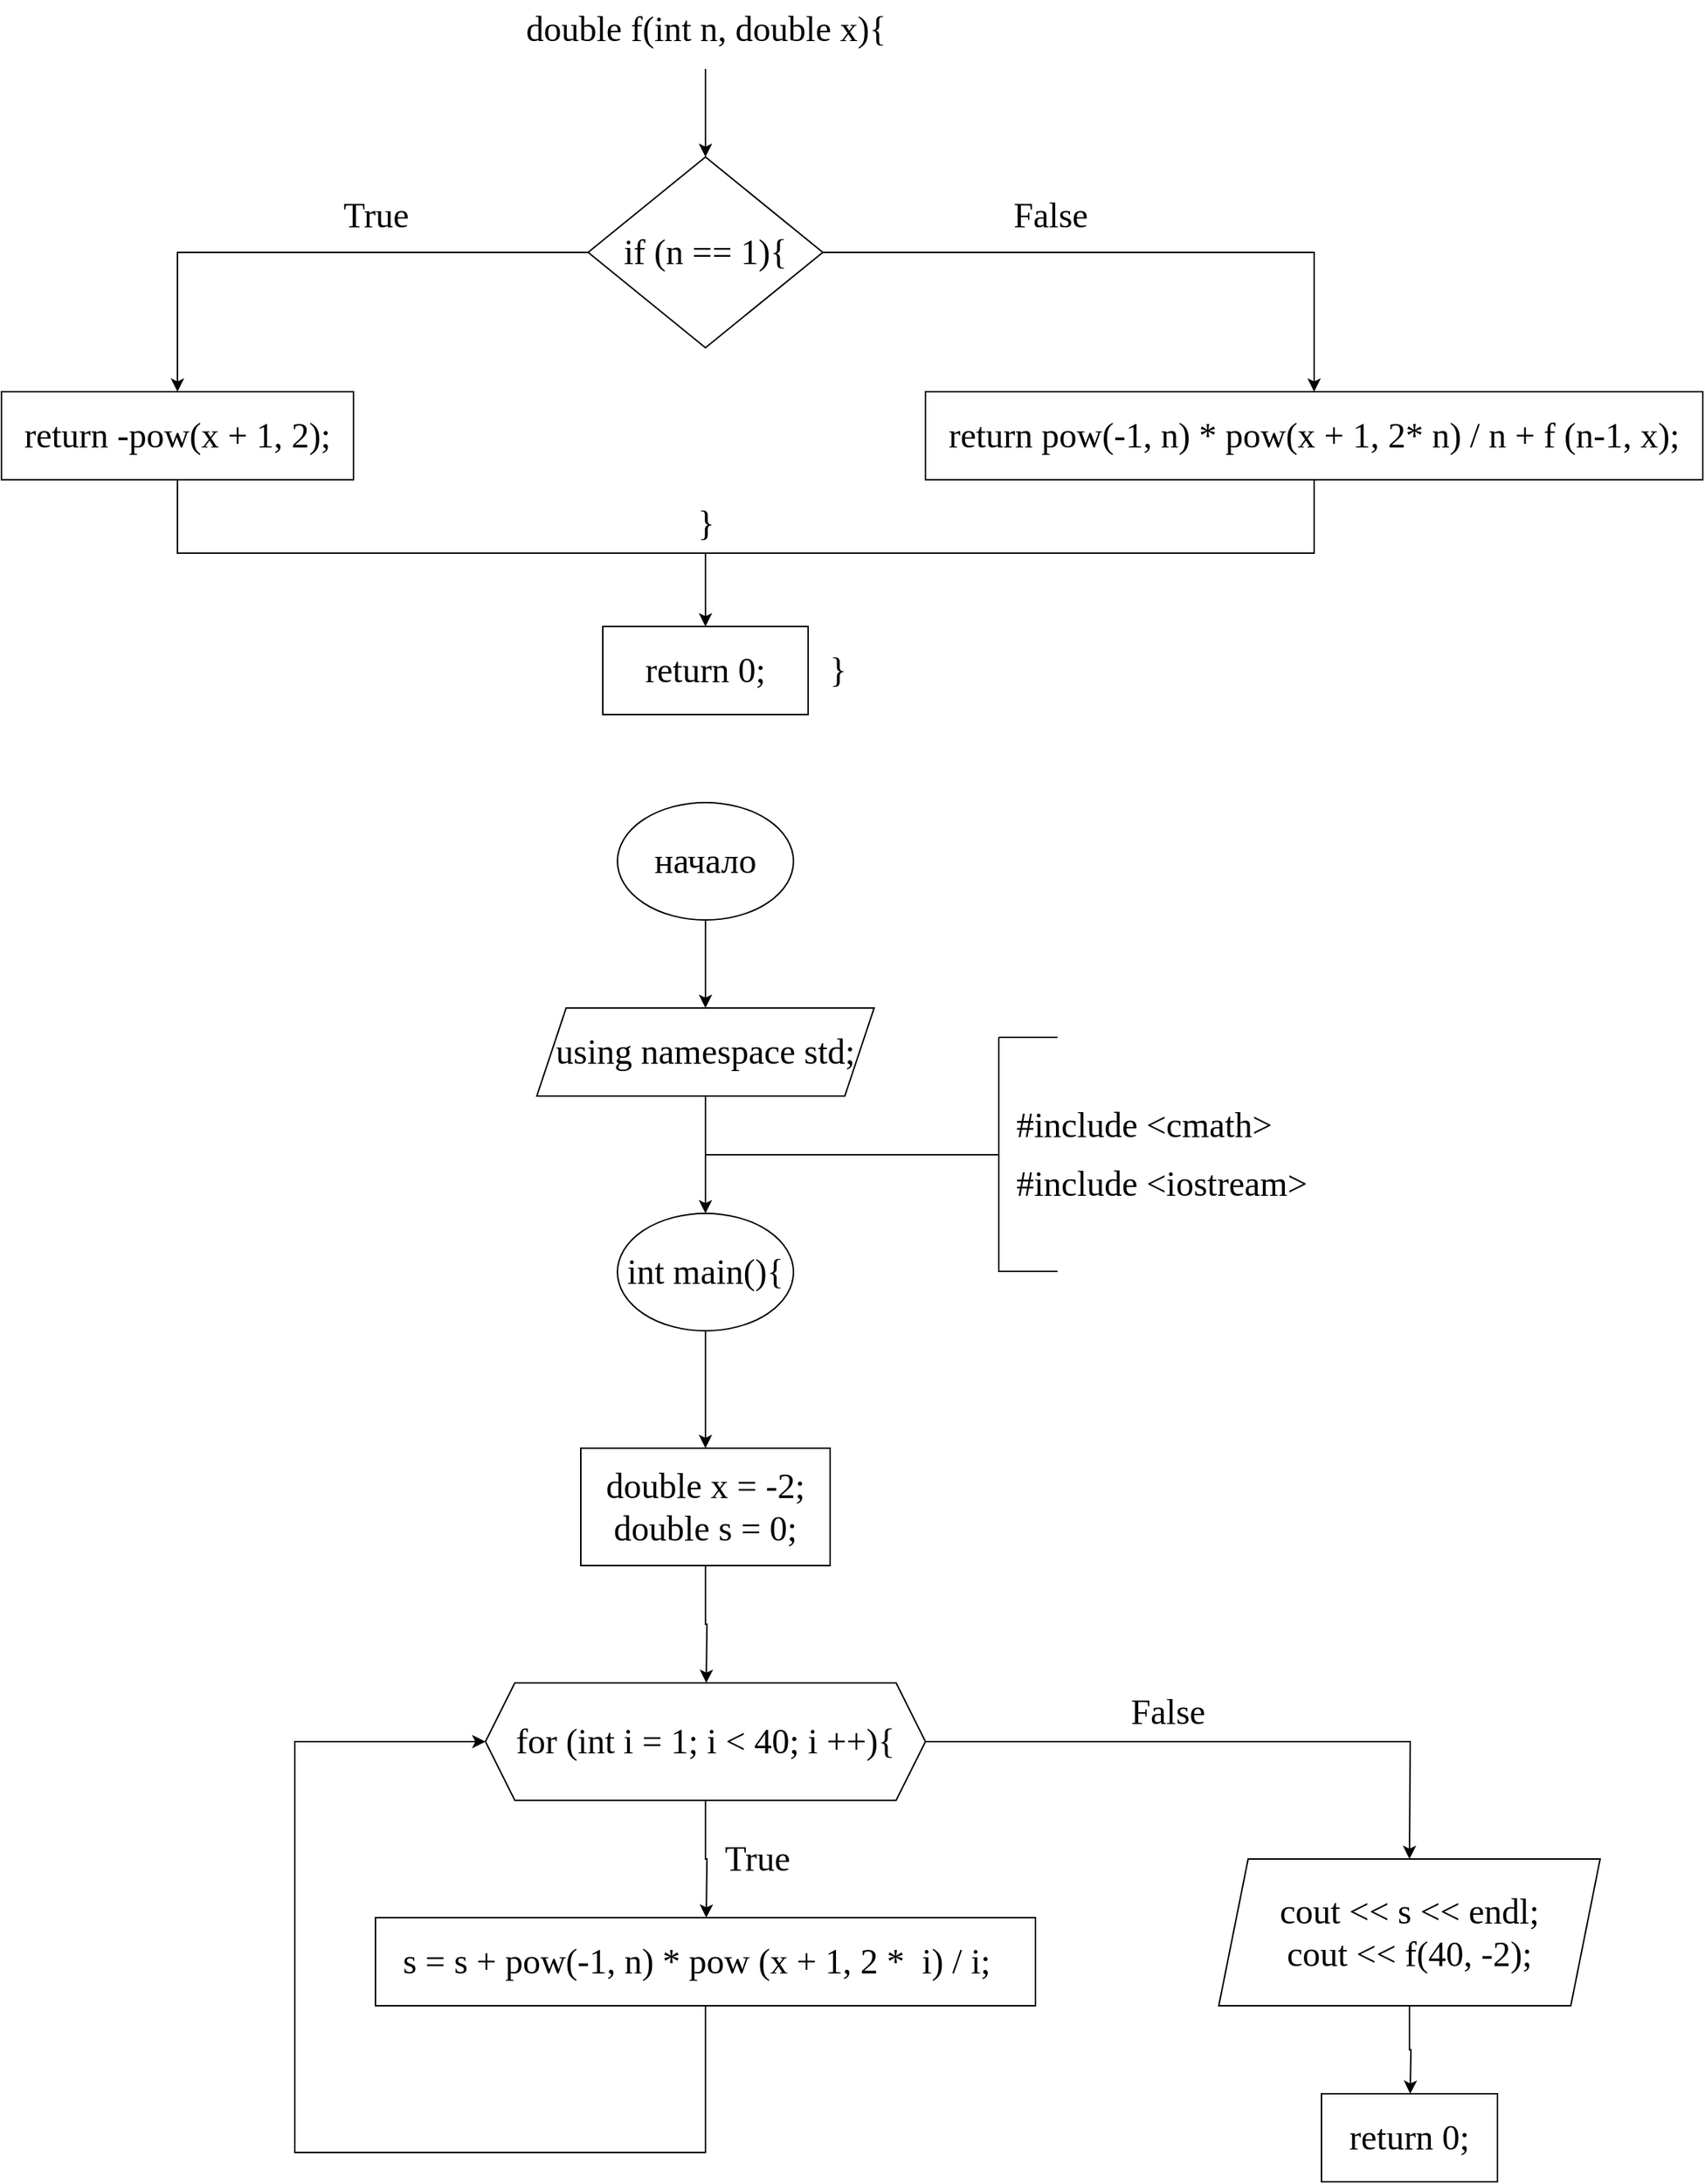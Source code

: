 <mxfile version="22.1.2" type="device">
  <diagram name="Страница — 1" id="86XmZv4FWtHFdLMMcdQ8">
    <mxGraphModel dx="2711" dy="2285" grid="1" gridSize="10" guides="1" tooltips="1" connect="1" arrows="1" fold="1" page="1" pageScale="1" pageWidth="827" pageHeight="1169" math="0" shadow="0">
      <root>
        <mxCell id="0" />
        <mxCell id="1" parent="0" />
        <mxCell id="Q5rB1tESBIPk-VAxrJTf-2" style="edgeStyle=orthogonalEdgeStyle;rounded=0;orthogonalLoop=1;jettySize=auto;html=1;exitX=0.5;exitY=1;exitDx=0;exitDy=0;" edge="1" parent="1" source="Q5rB1tESBIPk-VAxrJTf-1">
          <mxGeometry relative="1" as="geometry">
            <mxPoint x="320" y="180" as="targetPoint" />
          </mxGeometry>
        </mxCell>
        <mxCell id="Q5rB1tESBIPk-VAxrJTf-1" value="начало" style="ellipse;whiteSpace=wrap;html=1;fontFamily=Times New Roman;fontSize=24;" vertex="1" parent="1">
          <mxGeometry x="260" y="40" width="120" height="80" as="geometry" />
        </mxCell>
        <mxCell id="Q5rB1tESBIPk-VAxrJTf-5" style="edgeStyle=orthogonalEdgeStyle;rounded=0;orthogonalLoop=1;jettySize=auto;html=1;exitX=0.5;exitY=1;exitDx=0;exitDy=0;fontFamily=Times New Roman;fontSize=24;fontColor=default;" edge="1" parent="1" source="Q5rB1tESBIPk-VAxrJTf-4">
          <mxGeometry relative="1" as="geometry">
            <mxPoint x="320" y="320" as="targetPoint" />
          </mxGeometry>
        </mxCell>
        <mxCell id="Q5rB1tESBIPk-VAxrJTf-4" value="using namespace std;" style="shape=parallelogram;perimeter=parallelogramPerimeter;whiteSpace=wrap;html=1;fixedSize=1;strokeColor=default;align=center;verticalAlign=middle;fontFamily=Times New Roman;fontSize=24;fontColor=default;fillColor=default;" vertex="1" parent="1">
          <mxGeometry x="205" y="180" width="230" height="60" as="geometry" />
        </mxCell>
        <mxCell id="Q5rB1tESBIPk-VAxrJTf-14" style="edgeStyle=orthogonalEdgeStyle;rounded=0;orthogonalLoop=1;jettySize=auto;html=1;exitX=0.5;exitY=1;exitDx=0;exitDy=0;fontFamily=Times New Roman;fontSize=24;fontColor=default;" edge="1" parent="1" source="Q5rB1tESBIPk-VAxrJTf-6">
          <mxGeometry relative="1" as="geometry">
            <mxPoint x="320" y="480" as="targetPoint" />
          </mxGeometry>
        </mxCell>
        <mxCell id="Q5rB1tESBIPk-VAxrJTf-6" value="int main(){" style="ellipse;whiteSpace=wrap;html=1;fontFamily=Times New Roman;fontSize=24;" vertex="1" parent="1">
          <mxGeometry x="260" y="320" width="120" height="80" as="geometry" />
        </mxCell>
        <mxCell id="Q5rB1tESBIPk-VAxrJTf-8" value="" style="endArrow=none;html=1;rounded=0;fontFamily=Times New Roman;fontSize=24;fontColor=default;" edge="1" parent="1">
          <mxGeometry width="50" height="50" relative="1" as="geometry">
            <mxPoint x="320" y="280" as="sourcePoint" />
            <mxPoint x="520" y="280" as="targetPoint" />
          </mxGeometry>
        </mxCell>
        <mxCell id="Q5rB1tESBIPk-VAxrJTf-9" value="" style="endArrow=none;html=1;rounded=0;fontFamily=Times New Roman;fontSize=24;fontColor=default;" edge="1" parent="1">
          <mxGeometry width="50" height="50" relative="1" as="geometry">
            <mxPoint x="520" y="360" as="sourcePoint" />
            <mxPoint x="520" y="200" as="targetPoint" />
          </mxGeometry>
        </mxCell>
        <mxCell id="Q5rB1tESBIPk-VAxrJTf-10" value="" style="endArrow=none;html=1;rounded=0;fontFamily=Times New Roman;fontSize=24;fontColor=default;" edge="1" parent="1">
          <mxGeometry width="50" height="50" relative="1" as="geometry">
            <mxPoint x="520" y="200" as="sourcePoint" />
            <mxPoint x="560" y="200" as="targetPoint" />
          </mxGeometry>
        </mxCell>
        <mxCell id="Q5rB1tESBIPk-VAxrJTf-11" value="" style="endArrow=none;html=1;rounded=0;fontFamily=Times New Roman;fontSize=24;fontColor=default;" edge="1" parent="1">
          <mxGeometry width="50" height="50" relative="1" as="geometry">
            <mxPoint x="520" y="359.5" as="sourcePoint" />
            <mxPoint x="560" y="359.5" as="targetPoint" />
          </mxGeometry>
        </mxCell>
        <mxCell id="Q5rB1tESBIPk-VAxrJTf-12" value="#include &amp;lt;cmath&amp;gt;" style="text;html=1;align=left;verticalAlign=middle;resizable=0;points=[];autosize=1;strokeColor=none;fillColor=none;fontSize=24;fontFamily=Times New Roman;fontColor=default;" vertex="1" parent="1">
          <mxGeometry x="530" y="240" width="200" height="40" as="geometry" />
        </mxCell>
        <mxCell id="Q5rB1tESBIPk-VAxrJTf-13" value="#include &amp;lt;iostream&amp;gt;" style="text;html=1;align=left;verticalAlign=middle;resizable=0;points=[];autosize=1;strokeColor=none;fillColor=none;fontSize=24;fontFamily=Times New Roman;fontColor=default;" vertex="1" parent="1">
          <mxGeometry x="530" y="280" width="220" height="40" as="geometry" />
        </mxCell>
        <mxCell id="Q5rB1tESBIPk-VAxrJTf-16" value="double f(int n, double x){" style="text;html=1;align=center;verticalAlign=middle;resizable=0;points=[];autosize=1;strokeColor=none;fillColor=none;fontSize=24;fontFamily=Times New Roman;fontColor=default;" vertex="1" parent="1">
          <mxGeometry x="185" y="-507" width="270" height="40" as="geometry" />
        </mxCell>
        <mxCell id="Q5rB1tESBIPk-VAxrJTf-17" value="" style="endArrow=classic;html=1;rounded=0;fontFamily=Times New Roman;fontSize=24;fontColor=default;entryX=0.5;entryY=0;entryDx=0;entryDy=0;" edge="1" parent="1" target="Q5rB1tESBIPk-VAxrJTf-18">
          <mxGeometry width="50" height="50" relative="1" as="geometry">
            <mxPoint x="320" y="-460" as="sourcePoint" />
            <mxPoint x="319" y="-400" as="targetPoint" />
          </mxGeometry>
        </mxCell>
        <mxCell id="Q5rB1tESBIPk-VAxrJTf-26" style="edgeStyle=orthogonalEdgeStyle;rounded=0;orthogonalLoop=1;jettySize=auto;html=1;exitX=0;exitY=0.5;exitDx=0;exitDy=0;entryX=0.5;entryY=0;entryDx=0;entryDy=0;fontFamily=Times New Roman;fontSize=24;fontColor=default;" edge="1" parent="1" source="Q5rB1tESBIPk-VAxrJTf-18" target="Q5rB1tESBIPk-VAxrJTf-24">
          <mxGeometry relative="1" as="geometry" />
        </mxCell>
        <mxCell id="Q5rB1tESBIPk-VAxrJTf-27" style="edgeStyle=orthogonalEdgeStyle;rounded=0;orthogonalLoop=1;jettySize=auto;html=1;exitX=1;exitY=0.5;exitDx=0;exitDy=0;entryX=0.5;entryY=0;entryDx=0;entryDy=0;fontFamily=Times New Roman;fontSize=24;fontColor=default;" edge="1" parent="1" source="Q5rB1tESBIPk-VAxrJTf-18" target="Q5rB1tESBIPk-VAxrJTf-25">
          <mxGeometry relative="1" as="geometry" />
        </mxCell>
        <mxCell id="Q5rB1tESBIPk-VAxrJTf-18" value="if (n == 1){" style="rhombus;whiteSpace=wrap;html=1;strokeColor=default;align=center;verticalAlign=middle;fontFamily=Times New Roman;fontSize=24;fontColor=default;fillColor=default;" vertex="1" parent="1">
          <mxGeometry x="240" y="-400" width="160" height="130" as="geometry" />
        </mxCell>
        <mxCell id="Q5rB1tESBIPk-VAxrJTf-21" value="True" style="text;html=1;align=center;verticalAlign=middle;resizable=0;points=[];autosize=1;strokeColor=none;fillColor=none;fontSize=24;fontFamily=Times New Roman;fontColor=default;" vertex="1" parent="1">
          <mxGeometry x="60" y="-380" width="70" height="40" as="geometry" />
        </mxCell>
        <mxCell id="Q5rB1tESBIPk-VAxrJTf-23" value="False" style="text;html=1;align=center;verticalAlign=middle;resizable=0;points=[];autosize=1;strokeColor=none;fillColor=none;fontSize=24;fontFamily=Times New Roman;fontColor=default;" vertex="1" parent="1">
          <mxGeometry x="520" y="-380" width="70" height="40" as="geometry" />
        </mxCell>
        <mxCell id="Q5rB1tESBIPk-VAxrJTf-28" style="edgeStyle=orthogonalEdgeStyle;rounded=0;orthogonalLoop=1;jettySize=auto;html=1;exitX=0.5;exitY=1;exitDx=0;exitDy=0;entryX=0.5;entryY=1;entryDx=0;entryDy=0;fontFamily=Times New Roman;fontSize=24;fontColor=default;endArrow=none;endFill=0;" edge="1" parent="1" source="Q5rB1tESBIPk-VAxrJTf-24" target="Q5rB1tESBIPk-VAxrJTf-25">
          <mxGeometry relative="1" as="geometry">
            <Array as="points">
              <mxPoint x="-40" y="-130" />
              <mxPoint x="735" y="-130" />
            </Array>
          </mxGeometry>
        </mxCell>
        <mxCell id="Q5rB1tESBIPk-VAxrJTf-24" value="return -pow(x + 1, 2);" style="rounded=0;whiteSpace=wrap;html=1;strokeColor=default;align=center;verticalAlign=middle;fontFamily=Times New Roman;fontSize=24;fontColor=default;fillColor=default;" vertex="1" parent="1">
          <mxGeometry x="-160" y="-240" width="240" height="60" as="geometry" />
        </mxCell>
        <mxCell id="Q5rB1tESBIPk-VAxrJTf-25" value="return pow(-1, n) * pow(x + 1, 2* n) / n + f (n-1, x);" style="rounded=0;whiteSpace=wrap;html=1;strokeColor=default;align=center;verticalAlign=middle;fontFamily=Times New Roman;fontSize=24;fontColor=default;fillColor=default;" vertex="1" parent="1">
          <mxGeometry x="470" y="-240" width="530" height="60" as="geometry" />
        </mxCell>
        <mxCell id="Q5rB1tESBIPk-VAxrJTf-29" value="" style="endArrow=classic;html=1;rounded=0;fontFamily=Times New Roman;fontSize=24;fontColor=default;" edge="1" parent="1">
          <mxGeometry width="50" height="50" relative="1" as="geometry">
            <mxPoint x="320" y="-130" as="sourcePoint" />
            <mxPoint x="320" y="-80" as="targetPoint" />
          </mxGeometry>
        </mxCell>
        <mxCell id="Q5rB1tESBIPk-VAxrJTf-30" value="return 0;" style="rounded=0;whiteSpace=wrap;html=1;strokeColor=default;align=center;verticalAlign=middle;fontFamily=Times New Roman;fontSize=24;fontColor=default;fillColor=default;" vertex="1" parent="1">
          <mxGeometry x="250" y="-80" width="140" height="60" as="geometry" />
        </mxCell>
        <mxCell id="Q5rB1tESBIPk-VAxrJTf-31" value="}" style="text;html=1;align=center;verticalAlign=middle;resizable=0;points=[];autosize=1;strokeColor=none;fillColor=none;fontSize=24;fontFamily=Times New Roman;fontColor=default;" vertex="1" parent="1">
          <mxGeometry x="300" y="-170" width="40" height="40" as="geometry" />
        </mxCell>
        <mxCell id="Q5rB1tESBIPk-VAxrJTf-32" value="}" style="text;html=1;align=center;verticalAlign=middle;resizable=0;points=[];autosize=1;strokeColor=none;fillColor=none;fontSize=24;fontFamily=Times New Roman;fontColor=default;" vertex="1" parent="1">
          <mxGeometry x="390" y="-70" width="40" height="40" as="geometry" />
        </mxCell>
        <mxCell id="Q5rB1tESBIPk-VAxrJTf-34" style="edgeStyle=orthogonalEdgeStyle;rounded=0;orthogonalLoop=1;jettySize=auto;html=1;exitX=0.5;exitY=1;exitDx=0;exitDy=0;fontFamily=Times New Roman;fontSize=24;fontColor=default;" edge="1" parent="1" source="Q5rB1tESBIPk-VAxrJTf-33">
          <mxGeometry relative="1" as="geometry">
            <mxPoint x="320.538" y="640" as="targetPoint" />
          </mxGeometry>
        </mxCell>
        <mxCell id="Q5rB1tESBIPk-VAxrJTf-33" value="double x = -2;&lt;br&gt;double s = 0;" style="rounded=0;whiteSpace=wrap;html=1;strokeColor=default;align=center;verticalAlign=middle;fontFamily=Times New Roman;fontSize=24;fontColor=default;fillColor=default;" vertex="1" parent="1">
          <mxGeometry x="235" y="480" width="170" height="80" as="geometry" />
        </mxCell>
        <mxCell id="Q5rB1tESBIPk-VAxrJTf-36" style="edgeStyle=orthogonalEdgeStyle;rounded=0;orthogonalLoop=1;jettySize=auto;html=1;exitX=0.5;exitY=1;exitDx=0;exitDy=0;fontFamily=Times New Roman;fontSize=24;fontColor=default;" edge="1" parent="1" source="Q5rB1tESBIPk-VAxrJTf-35">
          <mxGeometry relative="1" as="geometry">
            <mxPoint x="320.538" y="800" as="targetPoint" />
          </mxGeometry>
        </mxCell>
        <mxCell id="Q5rB1tESBIPk-VAxrJTf-40" style="edgeStyle=orthogonalEdgeStyle;rounded=0;orthogonalLoop=1;jettySize=auto;html=1;exitX=1;exitY=0.5;exitDx=0;exitDy=0;fontFamily=Times New Roman;fontSize=24;fontColor=default;" edge="1" parent="1" source="Q5rB1tESBIPk-VAxrJTf-35">
          <mxGeometry relative="1" as="geometry">
            <mxPoint x="800" y="760" as="targetPoint" />
          </mxGeometry>
        </mxCell>
        <mxCell id="Q5rB1tESBIPk-VAxrJTf-35" value="for (int i = 1; i &amp;lt; 40; i ++){" style="shape=hexagon;perimeter=hexagonPerimeter2;whiteSpace=wrap;html=1;fixedSize=1;strokeColor=default;align=center;verticalAlign=middle;fontFamily=Times New Roman;fontSize=24;fontColor=default;fillColor=default;" vertex="1" parent="1">
          <mxGeometry x="170" y="640" width="300" height="80" as="geometry" />
        </mxCell>
        <mxCell id="Q5rB1tESBIPk-VAxrJTf-37" value="True" style="text;html=1;align=center;verticalAlign=middle;resizable=0;points=[];autosize=1;strokeColor=none;fillColor=none;fontSize=24;fontFamily=Times New Roman;fontColor=default;" vertex="1" parent="1">
          <mxGeometry x="320" y="740" width="70" height="40" as="geometry" />
        </mxCell>
        <mxCell id="Q5rB1tESBIPk-VAxrJTf-39" style="edgeStyle=orthogonalEdgeStyle;rounded=0;orthogonalLoop=1;jettySize=auto;html=1;exitX=0.5;exitY=1;exitDx=0;exitDy=0;entryX=0;entryY=0.5;entryDx=0;entryDy=0;fontFamily=Times New Roman;fontSize=24;fontColor=default;" edge="1" parent="1" source="Q5rB1tESBIPk-VAxrJTf-38" target="Q5rB1tESBIPk-VAxrJTf-35">
          <mxGeometry relative="1" as="geometry">
            <Array as="points">
              <mxPoint x="320" y="960" />
              <mxPoint x="40" y="960" />
              <mxPoint x="40" y="680" />
            </Array>
          </mxGeometry>
        </mxCell>
        <mxCell id="Q5rB1tESBIPk-VAxrJTf-38" value="s = s + pow(-1, n) * pow (x + 1, 2 *&amp;nbsp; i) / i;&amp;nbsp;&amp;nbsp;" style="whiteSpace=wrap;html=1;strokeColor=default;align=center;verticalAlign=middle;fontFamily=Times New Roman;fontSize=24;fontColor=default;fillColor=default;" vertex="1" parent="1">
          <mxGeometry x="95" y="800" width="450" height="60" as="geometry" />
        </mxCell>
        <mxCell id="Q5rB1tESBIPk-VAxrJTf-42" style="edgeStyle=orthogonalEdgeStyle;rounded=0;orthogonalLoop=1;jettySize=auto;html=1;exitX=0.5;exitY=1;exitDx=0;exitDy=0;fontFamily=Times New Roman;fontSize=24;fontColor=default;" edge="1" parent="1" source="Q5rB1tESBIPk-VAxrJTf-41">
          <mxGeometry relative="1" as="geometry">
            <mxPoint x="800.5" y="920.0" as="targetPoint" />
          </mxGeometry>
        </mxCell>
        <mxCell id="Q5rB1tESBIPk-VAxrJTf-41" value="cout &amp;lt;&amp;lt; s &amp;lt;&amp;lt; endl;&lt;br&gt;cout &amp;lt;&amp;lt; f(40, -2);" style="shape=parallelogram;perimeter=parallelogramPerimeter;whiteSpace=wrap;html=1;fixedSize=1;strokeColor=default;align=center;verticalAlign=middle;fontFamily=Times New Roman;fontSize=24;fontColor=default;fillColor=default;" vertex="1" parent="1">
          <mxGeometry x="670" y="760" width="260" height="100" as="geometry" />
        </mxCell>
        <mxCell id="Q5rB1tESBIPk-VAxrJTf-43" value="return 0;" style="whiteSpace=wrap;html=1;strokeColor=default;align=center;verticalAlign=middle;fontFamily=Times New Roman;fontSize=24;fontColor=default;fillColor=default;" vertex="1" parent="1">
          <mxGeometry x="740" y="920" width="120" height="60" as="geometry" />
        </mxCell>
        <mxCell id="Q5rB1tESBIPk-VAxrJTf-44" value="False" style="text;html=1;align=center;verticalAlign=middle;resizable=0;points=[];autosize=1;strokeColor=none;fillColor=none;fontSize=24;fontFamily=Times New Roman;fontColor=default;" vertex="1" parent="1">
          <mxGeometry x="600" y="640" width="70" height="40" as="geometry" />
        </mxCell>
      </root>
    </mxGraphModel>
  </diagram>
</mxfile>
